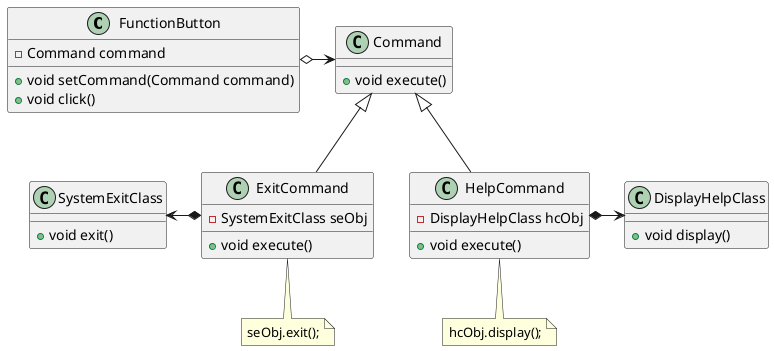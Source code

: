 @startuml 

skinparam DefaultFontName PingFangSC-Regular

class FunctionButton{
    - Command command
    + void setCommand(Command command)
    + void click()
}

class Command{
    + void execute()
}

class ExitCommand{
    - SystemExitClass seObj
    + void execute()
}
note bottom of ExitCommand
seObj.exit();
end note

class HelpCommand{
    - DisplayHelpClass hcObj
    + void execute()
}
note bottom of HelpCommand
hcObj.display();
end note

class SystemExitClass{
    + void exit()
}

class DisplayHelpClass{
    + void display()
}

FunctionButton o-> Command
Command <|-- HelpCommand
Command <|-- ExitCommand
SystemExitClass <-* ExitCommand
HelpCommand *-> DisplayHelpClass

ExitCommand -[hidden]right- HelpCommand
@enduml
